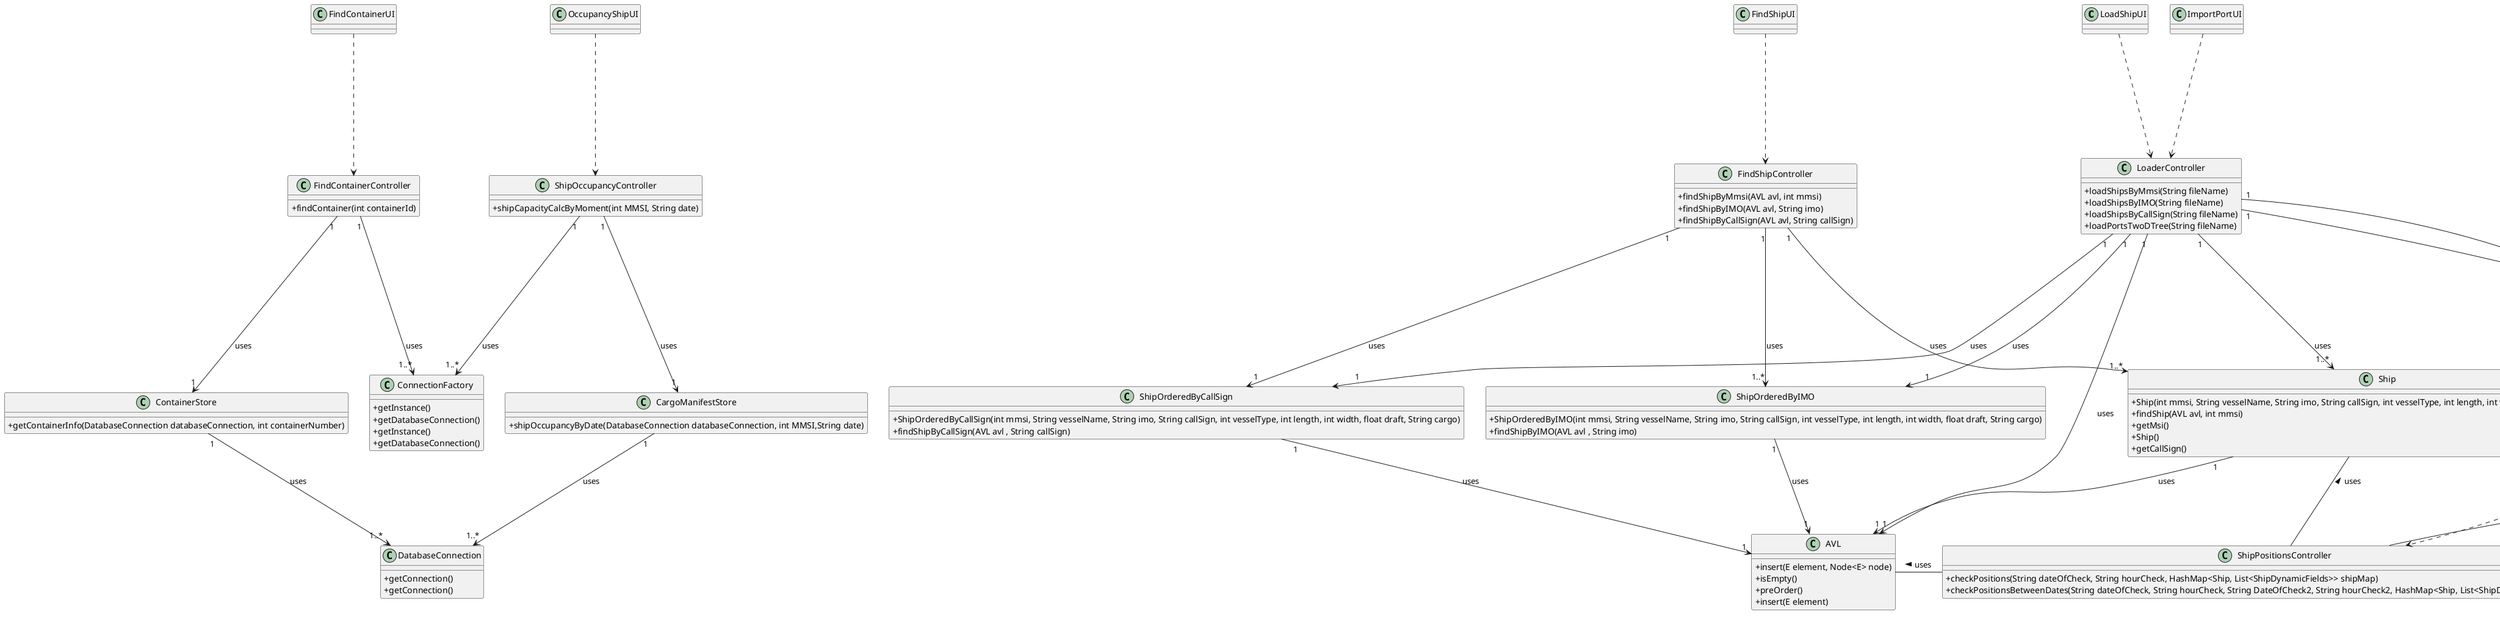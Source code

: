 
@startuml
skinparam classAttributeIconSize 0




class LoadShipUI{
}

class LoaderController{
+ loadShipsByMmsi(String fileName)
+ loadShipsByIMO(String fileName)
+ loadShipsByCallSign(String fileName)
}

class Ship{
+ Ship(int mmsi, String vesselName, String imo, String callSign, int vesselType, int length, int width, float draft, String cargo)
}

class AVL{
+ insert(E element, Node<E> node)
}

class ShipOrderedByIMO{
+ ShipOrderedByIMO(int mmsi, String vesselName, String imo, String callSign, int vesselType, int length, int width, float draft, String cargo)
}

class ShipOrderedByCallSign{
+ ShipOrderedByCallSign(int mmsi, String vesselName, String imo, String callSign, int vesselType, int length, int width, float draft, String cargo)
}


LoaderController <.up. LoadShipUI
LoaderController "1" --> "1..*" Ship : uses
LoaderController "1" --> "1" AVL : uses
LoaderController "1" --> "1" ShipOrderedByIMO : uses
LoaderController "1" --> "1" ShipOrderedByCallSign : uses




class FindShipUI{
}

class FindShipController{
+ findShipByMmsi(AVL avl, int mmsi)
+ findShipByIMO(AVL avl, String imo)
+ findShipByCallSign(AVL avl, String callSign)
}

class Ship{
+ findShip(AVL avl, int mmsi)
}

class AVL{
+ isEmpty()
+ preOrder()
}

class ShipOrderedByIMO{
+ findShipByIMO(AVL avl , String imo)
}

class ShipOrderedByCallSign{
+ findShipByCallSign(AVL avl , String callSign)
}


FindShipController <.up. FindShipUI
FindShipController "1" --> "1..*" Ship : uses
FindShipController "1" --> "1..*" ShipOrderedByIMO : uses
FindShipController "1" --> "1" ShipOrderedByCallSign : uses
Ship "1" --> "1" AVL : uses
ShipOrderedByIMO "1" --> "1" AVL : uses
ShipOrderedByCallSign "1" --> "1" AVL : uses



class PositionsUI{
}

class ShipPositionsController{
+ checkPositions(String dateOfCheck, String hourCheck, HashMap<Ship, List<ShipDynamicFields>> shipMap)
+checkPositionsBetweenDates(String dateOfCheck, String hourCheck, String DateOfCheck2, String hourCheck2, HashMap<Ship, List<ShipDynamicFields>> shipMap)
}


class ShipDynamicFields{
+checkLastPosition(int mmsi, int hour, int minutes, HashMap<Ship, List<ShipDynamicFields>> shipMap)
+new ShipDynamicFields(ship.getMmsi(), diaAno + hora, din.getLat(),din.getLon(), din.getSog(), din.getCog(), din.getHeading(), din.getTransceiverClass());
+ getLat()
+ getLon()
+ getSog()
+ getCog()
+ getHeading()
+ getTransceiverClass()
}

class AVL{
+ insert(E element)
}

 class Ship{
+ getMsi()
}
PositionsUI ..> ShipPositionsController
ShipPositionsController -> ShipDynamicFields :> uses
ShipPositionsController -left- AVL :> uses
ShipPositionsController -right- Ship :> uses


class SummaryUI {
}

class ShipDistanceController {
+ shipDistCalc(int mmsi, HashMap<Ship, List<ShipDynamicFields>> shipMap)
}

class ShipDistance {
+setMmsi (mmsi)
+setTotalMovements(ShipDistance.getTotalMovements(mmsi, shipMap))
+setTotalTime(ShipDistance.getTotalTime(mmsi, shipMap))
+setMaxCog(ShipDistance.maxCog(mmsi, shipMap))
+setMaxSog(ShipDistance.maxSog(mmsi, shipMap))
+setStartTime(ShipDistance.minTime(mmsi, shipMap).getDateTime())
+setEndTime(ShipDistance.maxTime(mmsi, shipMap).getDateTime())
+setDepLatitude(ShipDistance.minTime(mmsi, shipMap).getLat())
+setDepLong(ShipDistance.minTime(mmsi, shipMap).getLon())
+setArrLatitude(ShipDistance.maxTime(mmsi, shipMap).getLat())
+setArrLong(ShipDistance.maxTime(mmsi, shipMap).getLon())
+setMeanCog(ShipDistance.meanCog(mmsi, shipMap))
+setMeanSog(ShipDistance.meanSog(mmsi, shipMap))
+setDeltDis(ShipDistance.distDelta(mmsi, shipMap))
+setTravDis(ShipDistance.totalDistance(mmsi, shipMap))
+setVesselName(ship1.getVesselName()
}

SummaryUI ..> ShipDistanceController
ShipDistanceController -down- ShipDistance :> uses


class OrderShipsUI {
}

class ShipDistanceController {
+ orderShipsByTdOrNumbOfMov(HashMap<Ship, List<ShipDynamicFields>> shipMap)
}

class ShipDistance {
+ orderShips(HashMap<Ship,List<ShipDynamicFields>> shipMap)
}

OrderShipsUI ..> ShipDistanceController
ShipDistanceController -> ShipDistance :> uses


class GetTopNShipsByMostKmFastShipsUI {
}

class ShipDistanceController {
+ shipsOrderByMostKmFastShips (String dateOfCheck, String hourCheck,String dateOfCheck2, String hourCheck2, int numberOfResults, HashMap<Ship,List<ShipDynamicFields>> shipMap)
}

class ShipDistance {
+ mostKmFastShips(String dateOfCheck, String hourCheck,String dateOfCheck2, String hourCheck2, int numberOfResults, HashMap<Ship,List<ShipDynamicFields>> shipMap)
+ compare(ShipDistance p1, ShipDistance p2)
}

GetTopNShipsByMostKmFastShipsUI ..> ShipDistanceController
ShipDistanceController -> ShipDistance :> uses


class ShipRouteUI {
}

class ShipRouteController {
+ loadCsvFile(final String filePath)
+ calculateShipRoute(List<ShipMovement> shipMovementList)
+ filterShipRoutesByTravelDistance(List<ShipRoute> shipRouteList, int minTravelDistance)
+ filterShipRoutesByPairs(List<ShipRoute> shipRouteList, int minDistanceDifference)
}

class ShipRoute {
+ calculateShipRouteDetails(List<ShipMovement> shipMovementList)
+ getTravelDistance()
+ distance(double lat1, double lat2, double lon1, double lon2)
+ getMmsi()
+ getDepartureLat()
+ getDepartureLong()
+ getArrivalLat()
+ getArrivalLong()
+ getTravelDistance()
}

class ShipPair {
+ setMmsi1(getMmsi())
+ setMmsi2(getMmsi())
+ setTravelDistance1(getTravelDistance())
+ setTravelDistance2(getTravelDistance())
+ setArrivalDistance(arrivalDistance)
+ setDepartureDistance(departureDistance)
+ order(List<ShipPair> shipPairList)
+ compare(Object o1, Object o2)
}

class ShipMovement {
+ getBaseDateTime()
+ getLat()
+ getLon()
}

ShipRouteUI ..> ShipRouteController
ShipRouteController -> ShipRoute :> uses
ShipRouteController -left- ShipPair :> uses
ShipRouteController -down-  ShipMovement :> uses
ShipRoute -down-  ShipMovement :> uses



class ImportPortUI{
}

class LoaderController{
+ loadPortsTwoDTree(String fileName)
}

class Port{
+ Port(String continent, String country, int code, String port, Double lat, Double lon)
+ getLon()
+ getLat()
}

class TwoDTree{
+ insert(Port element)
}

class Node {
+ Node(Port info)
+getInfo()
+setLeft()
+setRight()
}




LoaderController <.up. ImportPortUI
LoaderController "1" --> "1..*" Port : uses
LoaderController "1" --> "1" TwoDTree : uses
TwoDTree "1" --> "1..*" Port : uses
TwoDTree "1" --> "1..*" Node : uses




class FindPortsUI{
}

class PortController{
+ findClosestPortToShip(String callSign, Date year, LocalTime hours)
}

class Ship{
+ Ship()
+ getCallSign()
}

class ShipDynamicFields{
+ checkLastPositionUpgrade(Date year, LocalTime hours, List<ShipDynamicFields> ships)
}

class TwoDTree {
+ findNearestNeighbour(double x, double y)
+ findNearestNeighbour(finalShip.getLat(), finalShip.getLon())
}

class Node {
+ getInfo()
+ setObject(Node node)
}

class Port {
+ getLat()
+ getLon()
}




PortController <.up. FindPortsUI
PortController "1" --> "1..*" Ship : uses
PortController "1" --> "1..*" ShipDynamicFields : uses
PortController "1" --> "1" TwoDTree : uses
TwoDTree "1" --> "1..*" Port : uses
TwoDTree "1" --> "1..*" Node : uses


class OccupancyShipUI{
}

class ShipOccupancyController {
+ shipCapacityCalcByMoment(int MMSI, String date)
}

class ConnectionFactory {
+ getInstance()
+ getDatabaseConnection()
}

class CargoManifestStore {
+ shipOccupancyByDate(DatabaseConnection databaseConnection, int MMSI,String date)
}

class DatabaseConnection {
+ getConnection()
}

ShipOccupancyController <.up. OccupancyShipUI
ShipOccupancyController "1" --> "1..*" ConnectionFactory : uses
ShipOccupancyController "1" --> "1" CargoManifestStore : uses
CargoManifestStore "1" --> "1..*" DatabaseConnection : uses

class FindContainerUI{
}

class FindContainerController {
+ findContainer(int containerId)
}

class ConnectionFactory {
+ getInstance()
+ getDatabaseConnection()
}

class ContainerStore {
+ getContainerInfo(DatabaseConnection databaseConnection, int containerNumber)
}

class DatabaseConnection {
+ getConnection()
}

FindContainerController <.up. FindContainerUI
FindContainerController "1" --> "1..*" ConnectionFactory : uses
FindContainerController "1" --> "1" ContainerStore : uses
ContainerStore "1" --> "1..*" DatabaseConnection : uses


@enduml
